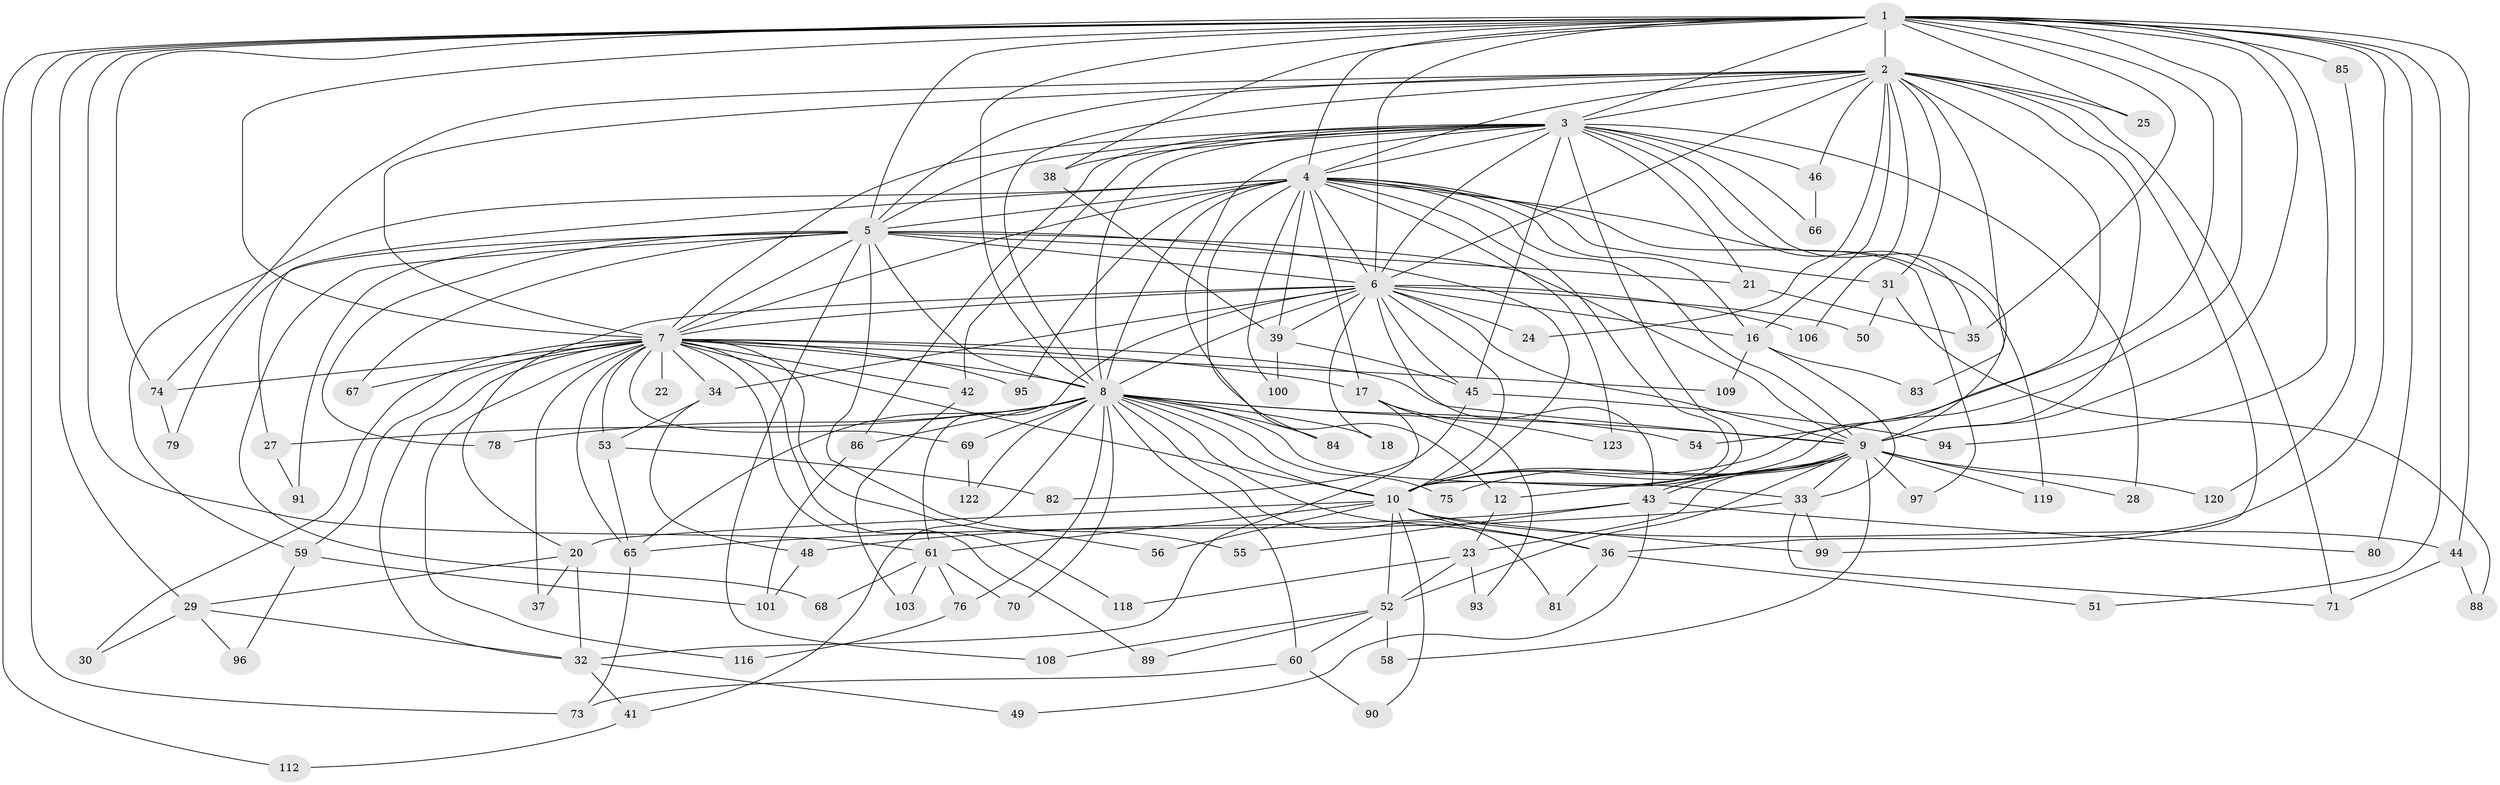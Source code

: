 // Generated by graph-tools (version 1.1) at 2025/23/03/03/25 07:23:46]
// undirected, 95 vertices, 231 edges
graph export_dot {
graph [start="1"]
  node [color=gray90,style=filled];
  1 [super="+64"];
  2 [super="+15"];
  3 [super="+40"];
  4 [super="+26"];
  5 [super="+98"];
  6 [super="+105"];
  7 [super="+11"];
  8 [super="+14"];
  9 [super="+19"];
  10 [super="+13"];
  12;
  16 [super="+63"];
  17 [super="+92"];
  18;
  20;
  21 [super="+62"];
  22;
  23 [super="+117"];
  24;
  25;
  27;
  28;
  29 [super="+104"];
  30;
  31;
  32 [super="+57"];
  33 [super="+77"];
  34;
  35;
  36 [super="+87"];
  37;
  38;
  39 [super="+102"];
  41;
  42;
  43 [super="+47"];
  44;
  45;
  46;
  48;
  49;
  50;
  51;
  52;
  53 [super="+107"];
  54;
  55;
  56;
  58;
  59;
  60;
  61 [super="+121"];
  65 [super="+72"];
  66;
  67;
  68;
  69;
  70;
  71 [super="+110"];
  73 [super="+115"];
  74 [super="+111"];
  75;
  76;
  78;
  79;
  80;
  81;
  82;
  83;
  84;
  85;
  86;
  88;
  89;
  90;
  91;
  93;
  94;
  95;
  96;
  97;
  99 [super="+113"];
  100;
  101 [super="+114"];
  103;
  106;
  108;
  109;
  112;
  116;
  118;
  119;
  120;
  122;
  123;
  1 -- 2 [weight=2];
  1 -- 3;
  1 -- 4;
  1 -- 5;
  1 -- 6;
  1 -- 7;
  1 -- 8;
  1 -- 9 [weight=2];
  1 -- 10;
  1 -- 25 [weight=2];
  1 -- 29 [weight=2];
  1 -- 35;
  1 -- 38;
  1 -- 44;
  1 -- 51;
  1 -- 54;
  1 -- 61;
  1 -- 74;
  1 -- 80;
  1 -- 85 [weight=2];
  1 -- 94;
  1 -- 112;
  1 -- 73;
  1 -- 36;
  2 -- 3;
  2 -- 4;
  2 -- 5;
  2 -- 6;
  2 -- 7;
  2 -- 8;
  2 -- 9;
  2 -- 10;
  2 -- 16;
  2 -- 24;
  2 -- 25;
  2 -- 31;
  2 -- 46;
  2 -- 99;
  2 -- 106;
  2 -- 71;
  2 -- 83;
  2 -- 74;
  3 -- 4;
  3 -- 5;
  3 -- 6;
  3 -- 7 [weight=2];
  3 -- 8;
  3 -- 9;
  3 -- 10;
  3 -- 12;
  3 -- 21;
  3 -- 28;
  3 -- 35;
  3 -- 38;
  3 -- 45;
  3 -- 66;
  3 -- 86;
  3 -- 42;
  3 -- 46;
  4 -- 5;
  4 -- 6;
  4 -- 7;
  4 -- 8 [weight=2];
  4 -- 9;
  4 -- 10;
  4 -- 16;
  4 -- 17;
  4 -- 31;
  4 -- 39;
  4 -- 59;
  4 -- 84;
  4 -- 95;
  4 -- 97;
  4 -- 119;
  4 -- 123;
  4 -- 100;
  4 -- 27;
  5 -- 6 [weight=2];
  5 -- 7;
  5 -- 8;
  5 -- 9;
  5 -- 10;
  5 -- 21;
  5 -- 55;
  5 -- 67;
  5 -- 68;
  5 -- 78;
  5 -- 79;
  5 -- 91;
  5 -- 108;
  6 -- 7;
  6 -- 8 [weight=2];
  6 -- 9;
  6 -- 10 [weight=2];
  6 -- 18;
  6 -- 20;
  6 -- 24;
  6 -- 34;
  6 -- 45;
  6 -- 50;
  6 -- 106;
  6 -- 61;
  6 -- 39;
  6 -- 43;
  6 -- 16;
  7 -- 8 [weight=2];
  7 -- 9;
  7 -- 10;
  7 -- 17;
  7 -- 22 [weight=2];
  7 -- 32;
  7 -- 34;
  7 -- 37;
  7 -- 42;
  7 -- 53;
  7 -- 56;
  7 -- 59;
  7 -- 67;
  7 -- 69;
  7 -- 74;
  7 -- 89;
  7 -- 95;
  7 -- 118;
  7 -- 116;
  7 -- 109;
  7 -- 30;
  7 -- 65;
  8 -- 9;
  8 -- 10;
  8 -- 18;
  8 -- 27;
  8 -- 33;
  8 -- 36;
  8 -- 41;
  8 -- 60;
  8 -- 65;
  8 -- 69;
  8 -- 70;
  8 -- 75;
  8 -- 76;
  8 -- 78;
  8 -- 84;
  8 -- 86;
  8 -- 122;
  8 -- 81;
  8 -- 54;
  9 -- 10;
  9 -- 12;
  9 -- 23;
  9 -- 28;
  9 -- 33;
  9 -- 43;
  9 -- 43;
  9 -- 52;
  9 -- 75;
  9 -- 97;
  9 -- 119;
  9 -- 120;
  9 -- 58;
  10 -- 20;
  10 -- 36;
  10 -- 44;
  10 -- 52;
  10 -- 56;
  10 -- 61;
  10 -- 90;
  10 -- 99;
  12 -- 23;
  16 -- 33;
  16 -- 83;
  16 -- 109;
  17 -- 123;
  17 -- 32;
  17 -- 93;
  20 -- 29;
  20 -- 32;
  20 -- 37;
  21 -- 35;
  23 -- 93;
  23 -- 118;
  23 -- 52;
  27 -- 91;
  29 -- 30;
  29 -- 96;
  29 -- 32;
  31 -- 50;
  31 -- 88;
  32 -- 41;
  32 -- 49;
  33 -- 65;
  33 -- 71;
  33 -- 99;
  34 -- 48;
  34 -- 53;
  36 -- 51;
  36 -- 81;
  38 -- 39;
  39 -- 100;
  39 -- 45;
  41 -- 112;
  42 -- 103;
  43 -- 48;
  43 -- 80;
  43 -- 49;
  43 -- 55;
  44 -- 71;
  44 -- 88;
  45 -- 82;
  45 -- 94;
  46 -- 66;
  48 -- 101;
  52 -- 58;
  52 -- 60;
  52 -- 89;
  52 -- 108;
  53 -- 82;
  53 -- 65;
  59 -- 96;
  59 -- 101;
  60 -- 73;
  60 -- 90;
  61 -- 68;
  61 -- 70;
  61 -- 76;
  61 -- 103;
  65 -- 73;
  69 -- 122;
  74 -- 79;
  76 -- 116;
  85 -- 120;
  86 -- 101;
}
